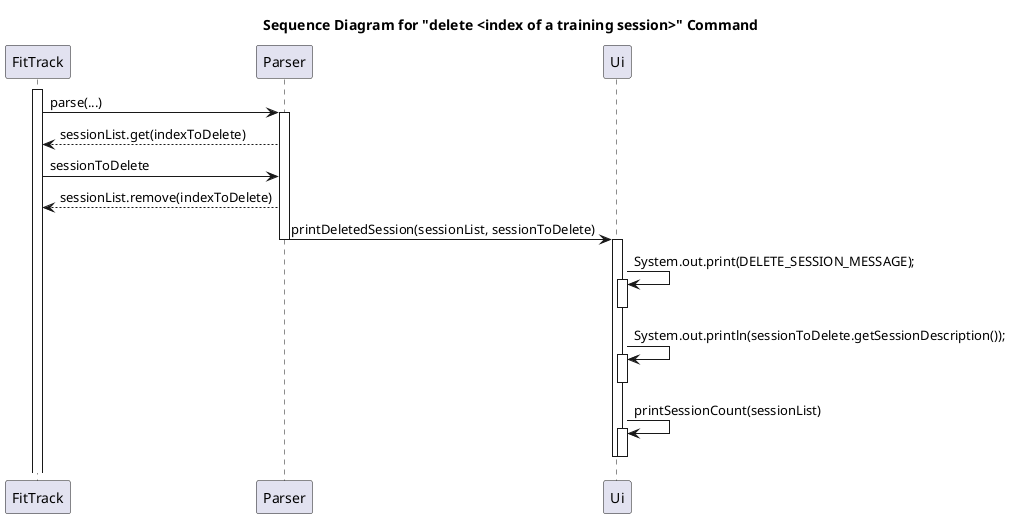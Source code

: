 @startuml
title Sequence Diagram for "delete <index of a training session>" Command

participant FitTrack
participant Parser
participant Ui


activate FitTrack
FitTrack -> Parser: parse(...)
activate Parser

Parser --> FitTrack: sessionList.get(indexToDelete)

FitTrack -> Parser: sessionToDelete

Parser --> FitTrack: sessionList.remove(indexToDelete)

Parser -> Ui: printDeletedSession(sessionList, sessionToDelete)
deactivate Parser
activate Ui

Ui -> Ui: System.out.print(DELETE_SESSION_MESSAGE);
activate Ui
deactivate Ui
Ui -> Ui: System.out.println(sessionToDelete.getSessionDescription());
activate Ui
deactivate Ui
Ui -> Ui: printSessionCount(sessionList)
activate Ui
deactivate Ui
deactivate Ui

@enduml
